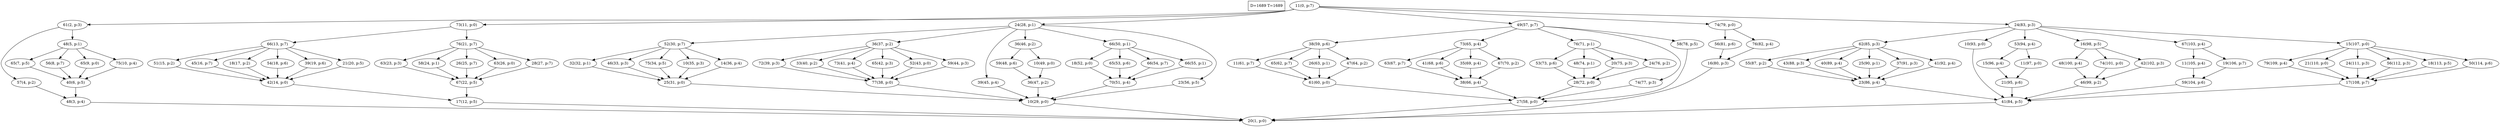 digraph Task {
i [shape=box, label="D=1689 T=1689"]; 
0 [label="11(0, p:7)"];
1 [label="20(1, p:0)"];
2 [label="61(2, p:3)"];
3 [label="48(3, p:4)"];
4 [label="57(4, p:2)"];
5 [label="48(5, p:1)"];
6 [label="40(6, p:5)"];
7 [label="65(7, p:5)"];
8 [label="56(8, p:7)"];
9 [label="65(9, p:0)"];
10 [label="75(10, p:4)"];
11 [label="73(11, p:0)"];
12 [label="17(12, p:5)"];
13 [label="66(13, p:7)"];
14 [label="42(14, p:0)"];
15 [label="51(15, p:2)"];
16 [label="45(16, p:7)"];
17 [label="18(17, p:2)"];
18 [label="54(18, p:6)"];
19 [label="39(19, p:6)"];
20 [label="21(20, p:5)"];
21 [label="76(21, p:7)"];
22 [label="67(22, p:5)"];
23 [label="63(23, p:3)"];
24 [label="58(24, p:1)"];
25 [label="26(25, p:7)"];
26 [label="63(26, p:0)"];
27 [label="28(27, p:7)"];
28 [label="24(28, p:1)"];
29 [label="10(29, p:0)"];
30 [label="52(30, p:7)"];
31 [label="25(31, p:0)"];
32 [label="32(32, p:1)"];
33 [label="46(33, p:3)"];
34 [label="75(34, p:5)"];
35 [label="10(35, p:3)"];
36 [label="14(36, p:4)"];
37 [label="36(37, p:2)"];
38 [label="77(38, p:0)"];
39 [label="72(39, p:3)"];
40 [label="33(40, p:2)"];
41 [label="73(41, p:4)"];
42 [label="65(42, p:3)"];
43 [label="52(43, p:0)"];
44 [label="59(44, p:3)"];
45 [label="39(45, p:4)"];
46 [label="36(46, p:2)"];
47 [label="36(47, p:2)"];
48 [label="59(48, p:6)"];
49 [label="10(49, p:0)"];
50 [label="66(50, p:1)"];
51 [label="70(51, p:4)"];
52 [label="18(52, p:0)"];
53 [label="65(53, p:6)"];
54 [label="66(54, p:7)"];
55 [label="66(55, p:1)"];
56 [label="23(56, p:5)"];
57 [label="49(57, p:7)"];
58 [label="27(58, p:0)"];
59 [label="38(59, p:6)"];
60 [label="61(60, p:0)"];
61 [label="11(61, p:7)"];
62 [label="65(62, p:7)"];
63 [label="26(63, p:1)"];
64 [label="47(64, p:2)"];
65 [label="73(65, p:4)"];
66 [label="38(66, p:4)"];
67 [label="63(67, p:7)"];
68 [label="41(68, p:6)"];
69 [label="35(69, p:4)"];
70 [label="67(70, p:2)"];
71 [label="76(71, p:1)"];
72 [label="28(72, p:0)"];
73 [label="53(73, p:6)"];
74 [label="48(74, p:1)"];
75 [label="20(75, p:3)"];
76 [label="24(76, p:2)"];
77 [label="74(77, p:3)"];
78 [label="58(78, p:5)"];
79 [label="74(79, p:0)"];
80 [label="16(80, p:3)"];
81 [label="56(81, p:6)"];
82 [label="76(82, p:4)"];
83 [label="24(83, p:3)"];
84 [label="41(84, p:5)"];
85 [label="62(85, p:3)"];
86 [label="23(86, p:4)"];
87 [label="55(87, p:2)"];
88 [label="43(88, p:3)"];
89 [label="40(89, p:4)"];
90 [label="25(90, p:1)"];
91 [label="37(91, p:3)"];
92 [label="41(92, p:4)"];
93 [label="10(93, p:0)"];
94 [label="53(94, p:4)"];
95 [label="21(95, p:6)"];
96 [label="15(96, p:4)"];
97 [label="11(97, p:0)"];
98 [label="16(98, p:5)"];
99 [label="46(99, p:2)"];
100 [label="48(100, p:4)"];
101 [label="74(101, p:0)"];
102 [label="42(102, p:3)"];
103 [label="67(103, p:4)"];
104 [label="59(104, p:6)"];
105 [label="11(105, p:4)"];
106 [label="19(106, p:7)"];
107 [label="15(107, p:0)"];
108 [label="17(108, p:7)"];
109 [label="79(109, p:4)"];
110 [label="21(110, p:0)"];
111 [label="24(111, p:3)"];
112 [label="56(112, p:3)"];
113 [label="18(113, p:5)"];
114 [label="50(114, p:6)"];
0 -> 2;
0 -> 11;
0 -> 28;
0 -> 57;
0 -> 79;
0 -> 83;
2 -> 4;
2 -> 5;
3 -> 1;
4 -> 3;
5 -> 7;
5 -> 8;
5 -> 9;
5 -> 10;
6 -> 3;
7 -> 6;
8 -> 6;
9 -> 6;
10 -> 6;
11 -> 13;
11 -> 21;
12 -> 1;
13 -> 15;
13 -> 16;
13 -> 17;
13 -> 18;
13 -> 19;
13 -> 20;
14 -> 12;
15 -> 14;
16 -> 14;
17 -> 14;
18 -> 14;
19 -> 14;
20 -> 14;
21 -> 23;
21 -> 24;
21 -> 25;
21 -> 26;
21 -> 27;
22 -> 12;
23 -> 22;
24 -> 22;
25 -> 22;
26 -> 22;
27 -> 22;
28 -> 30;
28 -> 37;
28 -> 45;
28 -> 46;
28 -> 50;
28 -> 56;
29 -> 1;
30 -> 32;
30 -> 33;
30 -> 34;
30 -> 35;
30 -> 36;
31 -> 29;
32 -> 31;
33 -> 31;
34 -> 31;
35 -> 31;
36 -> 31;
37 -> 39;
37 -> 40;
37 -> 41;
37 -> 42;
37 -> 43;
37 -> 44;
38 -> 29;
39 -> 38;
40 -> 38;
41 -> 38;
42 -> 38;
43 -> 38;
44 -> 38;
45 -> 29;
46 -> 48;
46 -> 49;
47 -> 29;
48 -> 47;
49 -> 47;
50 -> 52;
50 -> 53;
50 -> 54;
50 -> 55;
51 -> 29;
52 -> 51;
53 -> 51;
54 -> 51;
55 -> 51;
56 -> 29;
57 -> 59;
57 -> 65;
57 -> 71;
57 -> 77;
57 -> 78;
58 -> 1;
59 -> 61;
59 -> 62;
59 -> 63;
59 -> 64;
60 -> 58;
61 -> 60;
62 -> 60;
63 -> 60;
64 -> 60;
65 -> 67;
65 -> 68;
65 -> 69;
65 -> 70;
66 -> 58;
67 -> 66;
68 -> 66;
69 -> 66;
70 -> 66;
71 -> 73;
71 -> 74;
71 -> 75;
71 -> 76;
72 -> 58;
73 -> 72;
74 -> 72;
75 -> 72;
76 -> 72;
77 -> 58;
78 -> 58;
79 -> 81;
79 -> 82;
80 -> 1;
81 -> 80;
82 -> 80;
83 -> 85;
83 -> 93;
83 -> 94;
83 -> 98;
83 -> 103;
83 -> 107;
84 -> 1;
85 -> 87;
85 -> 88;
85 -> 89;
85 -> 90;
85 -> 91;
85 -> 92;
86 -> 84;
87 -> 86;
88 -> 86;
89 -> 86;
90 -> 86;
91 -> 86;
92 -> 86;
93 -> 84;
94 -> 96;
94 -> 97;
95 -> 84;
96 -> 95;
97 -> 95;
98 -> 100;
98 -> 101;
98 -> 102;
99 -> 84;
100 -> 99;
101 -> 99;
102 -> 99;
103 -> 105;
103 -> 106;
104 -> 84;
105 -> 104;
106 -> 104;
107 -> 109;
107 -> 110;
107 -> 111;
107 -> 112;
107 -> 113;
107 -> 114;
108 -> 84;
109 -> 108;
110 -> 108;
111 -> 108;
112 -> 108;
113 -> 108;
114 -> 108;
}